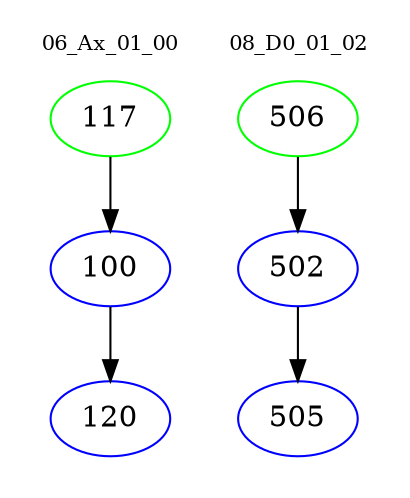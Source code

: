digraph{
subgraph cluster_0 {
color = white
label = "06_Ax_01_00";
fontsize=10;
T0_117 [label="117", color="green"]
T0_117 -> T0_100 [color="black"]
T0_100 [label="100", color="blue"]
T0_100 -> T0_120 [color="black"]
T0_120 [label="120", color="blue"]
}
subgraph cluster_1 {
color = white
label = "08_D0_01_02";
fontsize=10;
T1_506 [label="506", color="green"]
T1_506 -> T1_502 [color="black"]
T1_502 [label="502", color="blue"]
T1_502 -> T1_505 [color="black"]
T1_505 [label="505", color="blue"]
}
}

